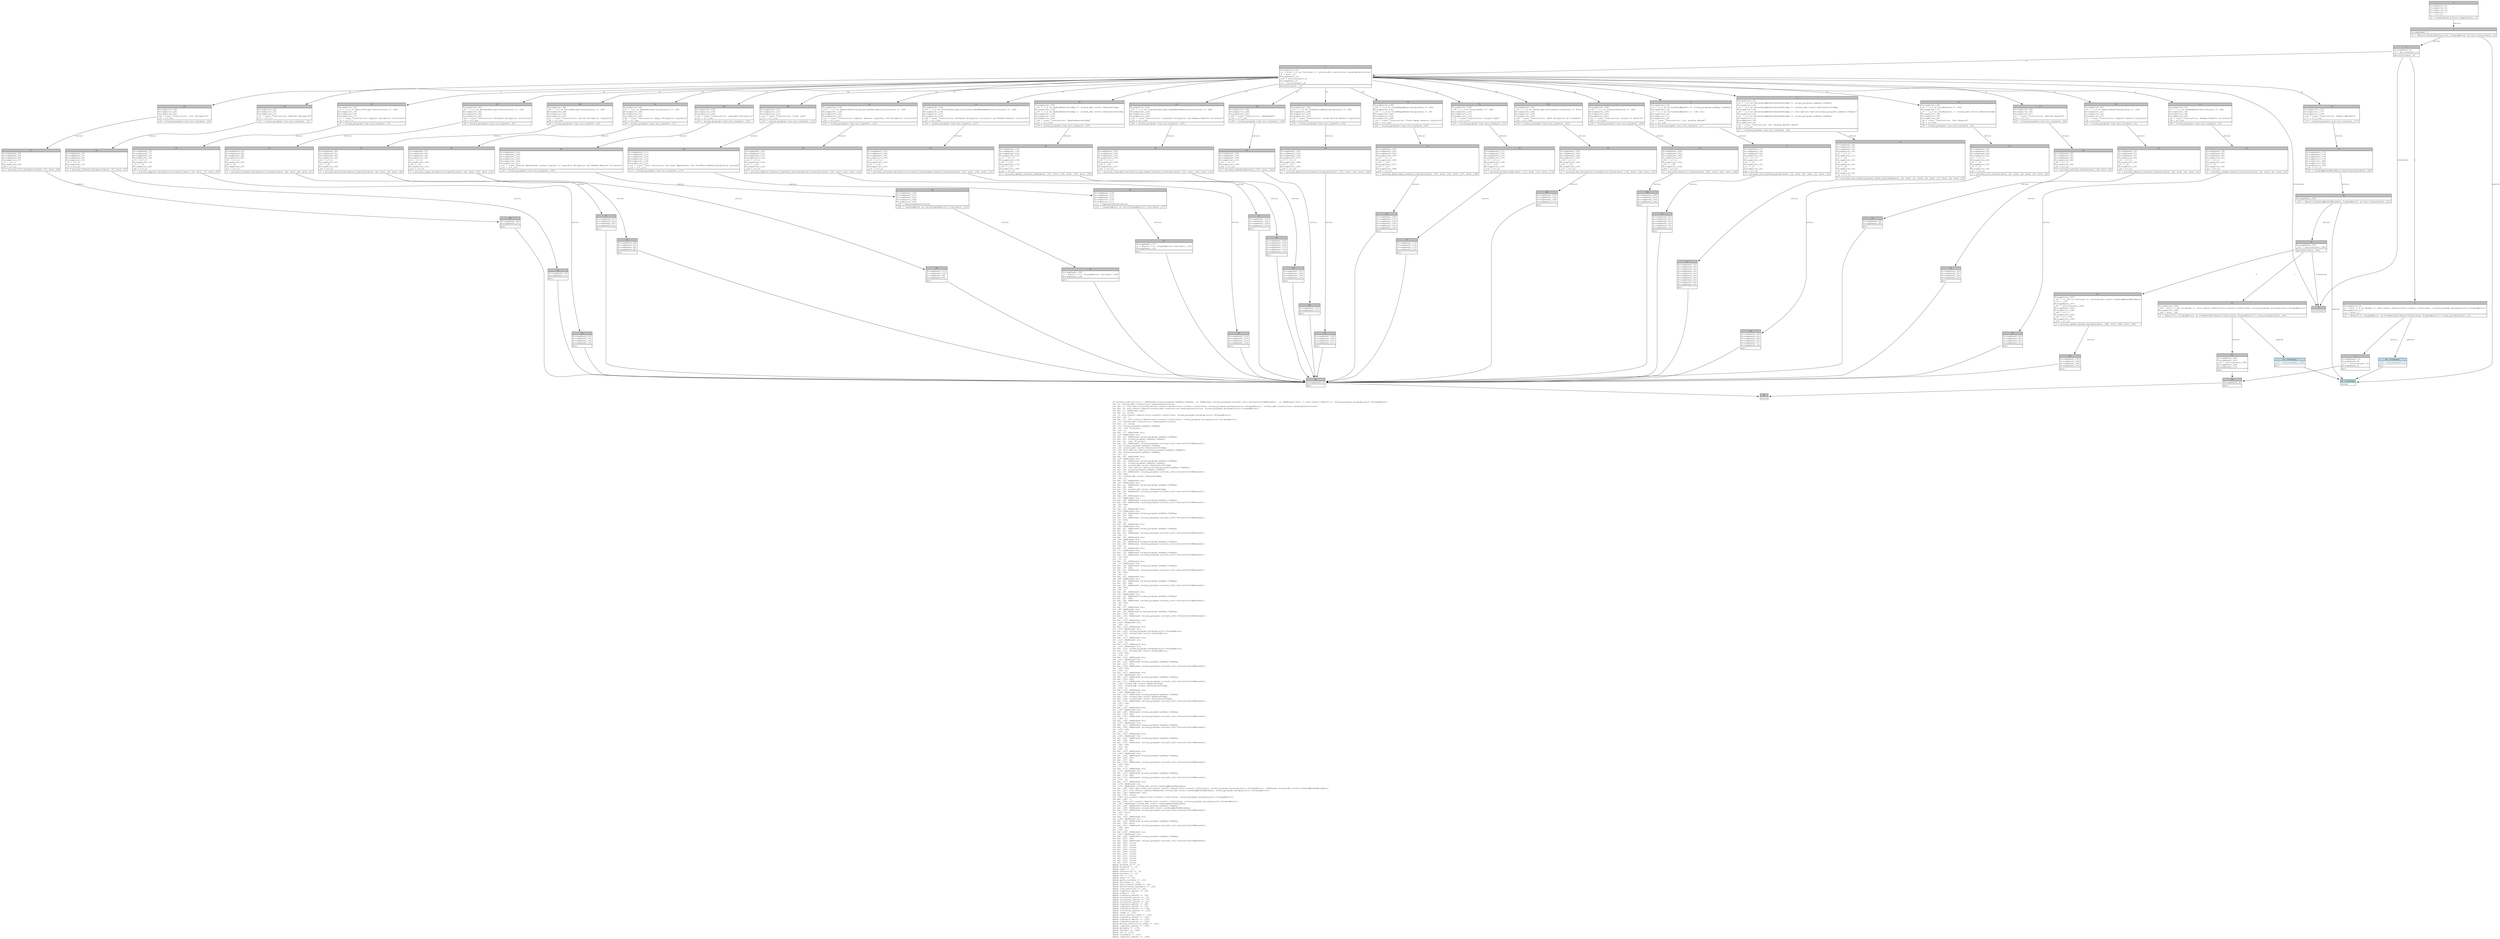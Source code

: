digraph Mir_0_81 {
    graph [fontname="Courier, monospace"];
    node [fontname="Courier, monospace"];
    edge [fontname="Courier, monospace"];
    label=<fn process_instruction(_1: &amp;ReErased solana_program::pubkey::Pubkey, _2: &amp;ReErased [solana_program::account_info::AccountInfo&lt;ReErased&gt;], _3: &amp;ReErased [u8]) -&gt; std::result::Result&lt;(), solana_program::program_error::ProgramError&gt;<br align="left"/>let _4: solend_sdk::instruction::LendingInstruction;<br align="left"/>let mut _5: std::ops::ControlFlow&lt;std::result::Result&lt;std::convert::Infallible, solana_program::program_error::ProgramError&gt;, solend_sdk::instruction::LendingInstruction&gt;;<br align="left"/>let mut _6: std::result::Result&lt;solend_sdk::instruction::LendingInstruction, solana_program::program_error::ProgramError&gt;;<br align="left"/>let mut _7: &amp;ReErased [u8];<br align="left"/>let mut _8: isize;<br align="left"/>let _9: std::result::Result&lt;std::convert::Infallible, solana_program::program_error::ProgramError&gt;;<br align="left"/>let mut _10: !;<br align="left"/>let mut _11: std::result::Result&lt;std::convert::Infallible, solana_program::program_error::ProgramError&gt;;<br align="left"/>let _12: solend_sdk::instruction::LendingInstruction;<br align="left"/>let mut _13: isize;<br align="left"/>let _14: solana_program::pubkey::Pubkey;<br align="left"/>let _15: [u8; 32_usize];<br align="left"/>let _16: ();<br align="left"/>let mut _17: &amp;ReErased str;<br align="left"/>let _18: &amp;ReErased str;<br align="left"/>let mut _19: &amp;ReErased solana_program::pubkey::Pubkey;<br align="left"/>let mut _20: solana_program::pubkey::Pubkey;<br align="left"/>let mut _21: [u8; 32_usize];<br align="left"/>let mut _22: &amp;ReErased [solana_program::account_info::AccountInfo&lt;ReErased&gt;];<br align="left"/>let _23: solana_program::pubkey::Pubkey;<br align="left"/>let _24: solend_sdk::state::RateLimiterConfig;<br align="left"/>let _25: std::option::Option&lt;solana_program::pubkey::Pubkey&gt;;<br align="left"/>let _26: solana_program::pubkey::Pubkey;<br align="left"/>let _27: ();<br align="left"/>let mut _28: &amp;ReErased str;<br align="left"/>let _29: &amp;ReErased str;<br align="left"/>let mut _30: &amp;ReErased solana_program::pubkey::Pubkey;<br align="left"/>let mut _31: solana_program::pubkey::Pubkey;<br align="left"/>let mut _32: solend_sdk::state::RateLimiterConfig;<br align="left"/>let mut _33: std::option::Option&lt;solana_program::pubkey::Pubkey&gt;;<br align="left"/>let mut _34: solana_program::pubkey::Pubkey;<br align="left"/>let mut _35: &amp;ReErased [solana_program::account_info::AccountInfo&lt;ReErased&gt;];<br align="left"/>let _36: u64;<br align="left"/>let _37: solend_sdk::state::ReserveConfig;<br align="left"/>let _38: ();<br align="left"/>let mut _39: &amp;ReErased str;<br align="left"/>let _40: &amp;ReErased str;<br align="left"/>let mut _41: &amp;ReErased solana_program::pubkey::Pubkey;<br align="left"/>let mut _42: u64;<br align="left"/>let mut _43: solend_sdk::state::ReserveConfig;<br align="left"/>let mut _44: &amp;ReErased [solana_program::account_info::AccountInfo&lt;ReErased&gt;];<br align="left"/>let _45: ();<br align="left"/>let mut _46: &amp;ReErased str;<br align="left"/>let _47: &amp;ReErased str;<br align="left"/>let mut _48: &amp;ReErased solana_program::pubkey::Pubkey;<br align="left"/>let mut _49: &amp;ReErased [solana_program::account_info::AccountInfo&lt;ReErased&gt;];<br align="left"/>let _50: u64;<br align="left"/>let _51: ();<br align="left"/>let mut _52: &amp;ReErased str;<br align="left"/>let _53: &amp;ReErased str;<br align="left"/>let mut _54: &amp;ReErased solana_program::pubkey::Pubkey;<br align="left"/>let mut _55: u64;<br align="left"/>let mut _56: &amp;ReErased [solana_program::account_info::AccountInfo&lt;ReErased&gt;];<br align="left"/>let _57: u64;<br align="left"/>let _58: ();<br align="left"/>let mut _59: &amp;ReErased str;<br align="left"/>let _60: &amp;ReErased str;<br align="left"/>let mut _61: &amp;ReErased solana_program::pubkey::Pubkey;<br align="left"/>let mut _62: u64;<br align="left"/>let mut _63: &amp;ReErased [solana_program::account_info::AccountInfo&lt;ReErased&gt;];<br align="left"/>let _64: ();<br align="left"/>let mut _65: &amp;ReErased str;<br align="left"/>let _66: &amp;ReErased str;<br align="left"/>let mut _67: &amp;ReErased solana_program::pubkey::Pubkey;<br align="left"/>let mut _68: &amp;ReErased [solana_program::account_info::AccountInfo&lt;ReErased&gt;];<br align="left"/>let _69: ();<br align="left"/>let mut _70: &amp;ReErased str;<br align="left"/>let _71: &amp;ReErased str;<br align="left"/>let mut _72: &amp;ReErased solana_program::pubkey::Pubkey;<br align="left"/>let mut _73: &amp;ReErased [solana_program::account_info::AccountInfo&lt;ReErased&gt;];<br align="left"/>let _74: u64;<br align="left"/>let _75: ();<br align="left"/>let mut _76: &amp;ReErased str;<br align="left"/>let _77: &amp;ReErased str;<br align="left"/>let mut _78: &amp;ReErased solana_program::pubkey::Pubkey;<br align="left"/>let mut _79: u64;<br align="left"/>let mut _80: &amp;ReErased [solana_program::account_info::AccountInfo&lt;ReErased&gt;];<br align="left"/>let _81: u64;<br align="left"/>let _82: ();<br align="left"/>let mut _83: &amp;ReErased str;<br align="left"/>let _84: &amp;ReErased str;<br align="left"/>let mut _85: &amp;ReErased solana_program::pubkey::Pubkey;<br align="left"/>let mut _86: u64;<br align="left"/>let mut _87: &amp;ReErased [solana_program::account_info::AccountInfo&lt;ReErased&gt;];<br align="left"/>let _88: u64;<br align="left"/>let _89: ();<br align="left"/>let mut _90: &amp;ReErased str;<br align="left"/>let _91: &amp;ReErased str;<br align="left"/>let mut _92: &amp;ReErased solana_program::pubkey::Pubkey;<br align="left"/>let mut _93: u64;<br align="left"/>let mut _94: &amp;ReErased [solana_program::account_info::AccountInfo&lt;ReErased&gt;];<br align="left"/>let _95: u64;<br align="left"/>let _96: ();<br align="left"/>let mut _97: &amp;ReErased str;<br align="left"/>let _98: &amp;ReErased str;<br align="left"/>let mut _99: &amp;ReErased solana_program::pubkey::Pubkey;<br align="left"/>let mut _100: u64;<br align="left"/>let mut _101: &amp;ReErased [solana_program::account_info::AccountInfo&lt;ReErased&gt;];<br align="left"/>let _102: ();<br align="left"/>let mut _103: &amp;ReErased str;<br align="left"/>let _104: &amp;ReErased str;<br align="left"/>let _105: ();<br align="left"/>let mut _106: &amp;ReErased str;<br align="left"/>let _107: &amp;ReErased str;<br align="left"/>let mut _108: solana_program::program_error::ProgramError;<br align="left"/>let mut _109: solend_sdk::error::LendingError;<br align="left"/>let _110: ();<br align="left"/>let mut _111: &amp;ReErased str;<br align="left"/>let _112: &amp;ReErased str;<br align="left"/>let _113: ();<br align="left"/>let mut _114: &amp;ReErased str;<br align="left"/>let _115: &amp;ReErased str;<br align="left"/>let mut _116: solana_program::program_error::ProgramError;<br align="left"/>let mut _117: solend_sdk::error::LendingError;<br align="left"/>let _118: u64;<br align="left"/>let _119: ();<br align="left"/>let mut _120: &amp;ReErased str;<br align="left"/>let _121: &amp;ReErased str;<br align="left"/>let mut _122: &amp;ReErased solana_program::pubkey::Pubkey;<br align="left"/>let mut _123: u64;<br align="left"/>let mut _124: &amp;ReErased [solana_program::account_info::AccountInfo&lt;ReErased&gt;];<br align="left"/>let _125: u64;<br align="left"/>let _126: ();<br align="left"/>let mut _127: &amp;ReErased str;<br align="left"/>let _128: &amp;ReErased str;<br align="left"/>let mut _129: &amp;ReErased solana_program::pubkey::Pubkey;<br align="left"/>let mut _130: u64;<br align="left"/>let mut _131: &amp;ReErased [solana_program::account_info::AccountInfo&lt;ReErased&gt;];<br align="left"/>let _132: solend_sdk::state::ReserveConfig;<br align="left"/>let _133: solend_sdk::state::RateLimiterConfig;<br align="left"/>let _134: ();<br align="left"/>let mut _135: &amp;ReErased str;<br align="left"/>let _136: &amp;ReErased str;<br align="left"/>let mut _137: &amp;ReErased solana_program::pubkey::Pubkey;<br align="left"/>let mut _138: solend_sdk::state::ReserveConfig;<br align="left"/>let mut _139: solend_sdk::state::RateLimiterConfig;<br align="left"/>let mut _140: &amp;ReErased [solana_program::account_info::AccountInfo&lt;ReErased&gt;];<br align="left"/>let _141: u64;<br align="left"/>let _142: ();<br align="left"/>let mut _143: &amp;ReErased str;<br align="left"/>let _144: &amp;ReErased str;<br align="left"/>let mut _145: &amp;ReErased solana_program::pubkey::Pubkey;<br align="left"/>let mut _146: u64;<br align="left"/>let mut _147: &amp;ReErased [solana_program::account_info::AccountInfo&lt;ReErased&gt;];<br align="left"/>let _148: ();<br align="left"/>let mut _149: &amp;ReErased str;<br align="left"/>let _150: &amp;ReErased str;<br align="left"/>let mut _151: &amp;ReErased solana_program::pubkey::Pubkey;<br align="left"/>let mut _152: &amp;ReErased [solana_program::account_info::AccountInfo&lt;ReErased&gt;];<br align="left"/>let _153: u64;<br align="left"/>let _154: ();<br align="left"/>let mut _155: &amp;ReErased str;<br align="left"/>let _156: &amp;ReErased str;<br align="left"/>let mut _157: &amp;ReErased solana_program::pubkey::Pubkey;<br align="left"/>let mut _158: u64;<br align="left"/>let mut _159: &amp;ReErased [solana_program::account_info::AccountInfo&lt;ReErased&gt;];<br align="left"/>let _160: u64;<br align="left"/>let _161: u8;<br align="left"/>let _162: ();<br align="left"/>let mut _163: &amp;ReErased str;<br align="left"/>let _164: &amp;ReErased str;<br align="left"/>let mut _165: &amp;ReErased solana_program::pubkey::Pubkey;<br align="left"/>let mut _166: u64;<br align="left"/>let mut _167: u8;<br align="left"/>let mut _168: &amp;ReErased [solana_program::account_info::AccountInfo&lt;ReErased&gt;];<br align="left"/>let _169: u64;<br align="left"/>let _170: ();<br align="left"/>let mut _171: &amp;ReErased str;<br align="left"/>let _172: &amp;ReErased str;<br align="left"/>let mut _173: &amp;ReErased solana_program::pubkey::Pubkey;<br align="left"/>let mut _174: u64;<br align="left"/>let mut _175: &amp;ReErased [solana_program::account_info::AccountInfo&lt;ReErased&gt;];<br align="left"/>let _176: ();<br align="left"/>let mut _177: &amp;ReErased str;<br align="left"/>let _178: &amp;ReErased str;<br align="left"/>let _179: &amp;ReErased solend_sdk::state::LendingMarketMetadata;<br align="left"/>let mut _180: std::ops::ControlFlow&lt;std::result::Result&lt;std::convert::Infallible, solana_program::program_error::ProgramError&gt;, &amp;ReErased solend_sdk::state::LendingMarketMetadata&gt;;<br align="left"/>let mut _181: std::result::Result&lt;&amp;ReErased solend_sdk::state::LendingMarketMetadata, solana_program::program_error::ProgramError&gt;;<br align="left"/>let mut _182: &amp;ReErased [u8];<br align="left"/>let mut _183: isize;<br align="left"/>let _184: std::result::Result&lt;std::convert::Infallible, solana_program::program_error::ProgramError&gt;;<br align="left"/>let mut _185: !;<br align="left"/>let mut _186: std::result::Result&lt;std::convert::Infallible, solana_program::program_error::ProgramError&gt;;<br align="left"/>let _187: &amp;ReErased solend_sdk::state::LendingMarketMetadata;<br align="left"/>let mut _188: &amp;ReErased solana_program::pubkey::Pubkey;<br align="left"/>let mut _189: &amp;ReErased solend_sdk::state::LendingMarketMetadata;<br align="left"/>let mut _190: &amp;ReErased [solana_program::account_info::AccountInfo&lt;ReErased&gt;];<br align="left"/>let _191: bool;<br align="left"/>let _192: ();<br align="left"/>let mut _193: &amp;ReErased str;<br align="left"/>let _194: &amp;ReErased str;<br align="left"/>let mut _195: &amp;ReErased solana_program::pubkey::Pubkey;<br align="left"/>let mut _196: bool;<br align="left"/>let mut _197: &amp;ReErased [solana_program::account_info::AccountInfo&lt;ReErased&gt;];<br align="left"/>let _198: u64;<br align="left"/>let _199: ();<br align="left"/>let mut _200: &amp;ReErased str;<br align="left"/>let _201: &amp;ReErased str;<br align="left"/>let mut _202: &amp;ReErased solana_program::pubkey::Pubkey;<br align="left"/>let mut _203: u64;<br align="left"/>let mut _204: &amp;ReErased [solana_program::account_info::AccountInfo&lt;ReErased&gt;];<br align="left"/>let mut _205: isize;<br align="left"/>let mut _206: isize;<br align="left"/>let mut _207: isize;<br align="left"/>let mut _208: isize;<br align="left"/>let mut _209: isize;<br align="left"/>let mut _210: isize;<br align="left"/>let mut _211: isize;<br align="left"/>let mut _212: isize;<br align="left"/>let mut _213: isize;<br align="left"/>let mut _214: isize;<br align="left"/>debug program_id =&gt; _1;<br align="left"/>debug accounts =&gt; _2;<br align="left"/>debug input =&gt; _3;<br align="left"/>debug instruction =&gt; _4;<br align="left"/>debug residual =&gt; _9;<br align="left"/>debug val =&gt; _12;<br align="left"/>debug owner =&gt; _14;<br align="left"/>debug quote_currency =&gt; _15;<br align="left"/>debug new_owner =&gt; _23;<br align="left"/>debug rate_limiter_config =&gt; _24;<br align="left"/>debug whitelisted_liquidator =&gt; _25;<br align="left"/>debug risk_authority =&gt; _26;<br align="left"/>debug liquidity_amount =&gt; _36;<br align="left"/>debug config =&gt; _37;<br align="left"/>debug liquidity_amount =&gt; _50;<br align="left"/>debug collateral_amount =&gt; _57;<br align="left"/>debug collateral_amount =&gt; _74;<br align="left"/>debug collateral_amount =&gt; _81;<br align="left"/>debug liquidity_amount =&gt; _88;<br align="left"/>debug liquidity_amount =&gt; _95;<br align="left"/>debug liquidity_amount =&gt; _118;<br align="left"/>debug collateral_amount =&gt; _125;<br align="left"/>debug config =&gt; _132;<br align="left"/>debug rate_limiter_config =&gt; _133;<br align="left"/>debug liquidity_amount =&gt; _141;<br align="left"/>debug liquidity_amount =&gt; _153;<br align="left"/>debug liquidity_amount =&gt; _160;<br align="left"/>debug borrow_instruction_index =&gt; _161;<br align="left"/>debug liquidity_amount =&gt; _169;<br align="left"/>debug metadata =&gt; _179;<br align="left"/>debug residual =&gt; _184;<br align="left"/>debug val =&gt; _187;<br align="left"/>debug closeable =&gt; _191;<br align="left"/>debug liquidity_amount =&gt; _198;<br align="left"/>>;
    bb0__0_81 [shape="none", label=<<table border="0" cellborder="1" cellspacing="0"><tr><td bgcolor="gray" align="center" colspan="1">0</td></tr><tr><td align="left" balign="left">StorageLive(_4)<br/>StorageLive(_5)<br/>StorageLive(_6)<br/>StorageLive(_7)<br/>_7 = &amp;(*_3)<br/></td></tr><tr><td align="left">_6 = LendingInstruction::unpack(move _7)</td></tr></table>>];
    bb1__0_81 [shape="none", label=<<table border="0" cellborder="1" cellspacing="0"><tr><td bgcolor="gray" align="center" colspan="1">1</td></tr><tr><td align="left" balign="left">StorageDead(_7)<br/></td></tr><tr><td align="left">_5 = &lt;Result&lt;LendingInstruction, ProgramError&gt; as Try&gt;::branch(move _6)</td></tr></table>>];
    bb2__0_81 [shape="none", label=<<table border="0" cellborder="1" cellspacing="0"><tr><td bgcolor="gray" align="center" colspan="1">2</td></tr><tr><td align="left" balign="left">StorageDead(_6)<br/>_8 = discriminant(_5)<br/></td></tr><tr><td align="left">switchInt(move _8)</td></tr></table>>];
    bb3__0_81 [shape="none", label=<<table border="0" cellborder="1" cellspacing="0"><tr><td bgcolor="gray" align="center" colspan="1">3</td></tr><tr><td align="left" balign="left">StorageLive(_12)<br/>_12 = move ((_5 as Continue).0: solend_sdk::instruction::LendingInstruction)<br/>_4 = move _12<br/>StorageDead(_12)<br/>_205 = discriminant(_5)<br/>StorageDead(_5)<br/>_13 = discriminant(_4)<br/></td></tr><tr><td align="left">switchInt(move _13)</td></tr></table>>];
    bb4__0_81 [shape="none", label=<<table border="0" cellborder="1" cellspacing="0"><tr><td bgcolor="gray" align="center" colspan="1">4</td></tr><tr><td align="left">unreachable</td></tr></table>>];
    bb5__0_81 [shape="none", label=<<table border="0" cellborder="1" cellspacing="0"><tr><td bgcolor="gray" align="center" colspan="1">5</td></tr><tr><td align="left" balign="left">StorageLive(_9)<br/>_9 = move ((_5 as Break).0: std::result::Result&lt;std::convert::Infallible, solana_program::program_error::ProgramError&gt;)<br/>StorageLive(_11)<br/>_11 = move _9<br/></td></tr><tr><td align="left">_0 = &lt;Result&lt;(), ProgramError&gt; as FromResidual&lt;Result&lt;Infallible, ProgramError&gt;&gt;&gt;::from_residual(move _11)</td></tr></table>>];
    bb6__0_81 [shape="none", label=<<table border="0" cellborder="1" cellspacing="0"><tr><td bgcolor="gray" align="center" colspan="1">6</td></tr><tr><td align="left" balign="left">StorageDead(_11)<br/>StorageDead(_9)<br/>_211 = discriminant(_5)<br/>StorageDead(_5)<br/></td></tr><tr><td align="left">goto</td></tr></table>>];
    bb7__0_81 [shape="none", label=<<table border="0" cellborder="1" cellspacing="0"><tr><td bgcolor="gray" align="center" colspan="1">7</td></tr><tr><td align="left" balign="left">StorageLive(_198)<br/>_198 = ((_4 as DonateToReserve).0: u64)<br/>StorageLive(_199)<br/>StorageLive(_200)<br/>StorageLive(_201)<br/>_201 = const &quot;Instruction: Donate To Reserve&quot;<br/>_200 = &amp;(*_201)<br/></td></tr><tr><td align="left">_199 = solana_program::log::sol_log(move _200)</td></tr></table>>];
    bb8__0_81 [shape="none", label=<<table border="0" cellborder="1" cellspacing="0"><tr><td bgcolor="gray" align="center" colspan="1">8</td></tr><tr><td align="left" balign="left">StorageLive(_14)<br/>_14 = ((_4 as InitLendingMarket).0: solana_program::pubkey::Pubkey)<br/>StorageLive(_15)<br/>_15 = ((_4 as InitLendingMarket).1: [u8; 32])<br/>StorageLive(_16)<br/>StorageLive(_17)<br/>StorageLive(_18)<br/>_18 = const &quot;Instruction: Init Lending Market&quot;<br/>_17 = &amp;(*_18)<br/></td></tr><tr><td align="left">_16 = solana_program::log::sol_log(move _17)</td></tr></table>>];
    bb9__0_81 [shape="none", label=<<table border="0" cellborder="1" cellspacing="0"><tr><td bgcolor="gray" align="center" colspan="1">9</td></tr><tr><td align="left" balign="left">StorageDead(_17)<br/>StorageDead(_18)<br/>StorageDead(_16)<br/>StorageLive(_19)<br/>_19 = &amp;(*_1)<br/>StorageLive(_20)<br/>_20 = _14<br/>StorageLive(_21)<br/>_21 = _15<br/>StorageLive(_22)<br/>_22 = &amp;(*_2)<br/></td></tr><tr><td align="left">_0 = process_init_lending_market(move _19, move _20, move _21, move _22)</td></tr></table>>];
    bb10__0_81 [shape="none", label=<<table border="0" cellborder="1" cellspacing="0"><tr><td bgcolor="gray" align="center" colspan="1">10</td></tr><tr><td align="left" balign="left">StorageDead(_22)<br/>StorageDead(_21)<br/>StorageDead(_20)<br/>StorageDead(_19)<br/>StorageDead(_15)<br/>StorageDead(_14)<br/></td></tr><tr><td align="left">goto</td></tr></table>>];
    bb11__0_81 [shape="none", label=<<table border="0" cellborder="1" cellspacing="0"><tr><td bgcolor="gray" align="center" colspan="1">11</td></tr><tr><td align="left" balign="left">StorageLive(_23)<br/>_23 = ((_4 as SetLendingMarketOwnerAndConfig).0: solana_program::pubkey::Pubkey)<br/>StorageLive(_24)<br/>_24 = ((_4 as SetLendingMarketOwnerAndConfig).1: solend_sdk::state::RateLimiterConfig)<br/>StorageLive(_25)<br/>_25 = ((_4 as SetLendingMarketOwnerAndConfig).2: std::option::Option&lt;solana_program::pubkey::Pubkey&gt;)<br/>StorageLive(_26)<br/>_26 = ((_4 as SetLendingMarketOwnerAndConfig).3: solana_program::pubkey::Pubkey)<br/>StorageLive(_27)<br/>StorageLive(_28)<br/>StorageLive(_29)<br/>_29 = const &quot;Instruction: Set Lending Market Owner&quot;<br/>_28 = &amp;(*_29)<br/></td></tr><tr><td align="left">_27 = solana_program::log::sol_log(move _28)</td></tr></table>>];
    bb12__0_81 [shape="none", label=<<table border="0" cellborder="1" cellspacing="0"><tr><td bgcolor="gray" align="center" colspan="1">12</td></tr><tr><td align="left" balign="left">StorageDead(_28)<br/>StorageDead(_29)<br/>StorageDead(_27)<br/>StorageLive(_30)<br/>_30 = &amp;(*_1)<br/>StorageLive(_31)<br/>_31 = _23<br/>StorageLive(_32)<br/>_32 = _24<br/>StorageLive(_33)<br/>_33 = _25<br/>StorageLive(_34)<br/>_34 = _26<br/>StorageLive(_35)<br/>_35 = &amp;(*_2)<br/></td></tr><tr><td align="left">_0 = process_set_lending_market_owner_and_config(move _30, move _31, move _32, move _33, move _34, move _35)</td></tr></table>>];
    bb13__0_81 [shape="none", label=<<table border="0" cellborder="1" cellspacing="0"><tr><td bgcolor="gray" align="center" colspan="1">13</td></tr><tr><td align="left" balign="left">StorageDead(_35)<br/>StorageDead(_34)<br/>StorageDead(_33)<br/>StorageDead(_32)<br/>StorageDead(_31)<br/>StorageDead(_30)<br/>StorageDead(_26)<br/>StorageDead(_25)<br/>StorageDead(_24)<br/>StorageDead(_23)<br/></td></tr><tr><td align="left">goto</td></tr></table>>];
    bb14__0_81 [shape="none", label=<<table border="0" cellborder="1" cellspacing="0"><tr><td bgcolor="gray" align="center" colspan="1">14</td></tr><tr><td align="left" balign="left">StorageLive(_36)<br/>_36 = ((_4 as InitReserve).0: u64)<br/>StorageLive(_37)<br/>_37 = ((_4 as InitReserve).1: solend_sdk::state::ReserveConfig)<br/>StorageLive(_38)<br/>StorageLive(_39)<br/>StorageLive(_40)<br/>_40 = const &quot;Instruction: Init Reserve&quot;<br/>_39 = &amp;(*_40)<br/></td></tr><tr><td align="left">_38 = solana_program::log::sol_log(move _39)</td></tr></table>>];
    bb15__0_81 [shape="none", label=<<table border="0" cellborder="1" cellspacing="0"><tr><td bgcolor="gray" align="center" colspan="1">15</td></tr><tr><td align="left" balign="left">StorageDead(_39)<br/>StorageDead(_40)<br/>StorageDead(_38)<br/>StorageLive(_41)<br/>_41 = &amp;(*_1)<br/>StorageLive(_42)<br/>_42 = _36<br/>StorageLive(_43)<br/>_43 = _37<br/>StorageLive(_44)<br/>_44 = &amp;(*_2)<br/></td></tr><tr><td align="left">_0 = process_init_reserve(move _41, move _42, move _43, move _44)</td></tr></table>>];
    bb16__0_81 [shape="none", label=<<table border="0" cellborder="1" cellspacing="0"><tr><td bgcolor="gray" align="center" colspan="1">16</td></tr><tr><td align="left" balign="left">StorageDead(_44)<br/>StorageDead(_43)<br/>StorageDead(_42)<br/>StorageDead(_41)<br/>StorageDead(_37)<br/>StorageDead(_36)<br/></td></tr><tr><td align="left">goto</td></tr></table>>];
    bb17__0_81 [shape="none", label=<<table border="0" cellborder="1" cellspacing="0"><tr><td bgcolor="gray" align="center" colspan="1">17</td></tr><tr><td align="left" balign="left">StorageLive(_45)<br/>StorageLive(_46)<br/>StorageLive(_47)<br/>_47 = const &quot;Instruction: Refresh Reserve&quot;<br/>_46 = &amp;(*_47)<br/></td></tr><tr><td align="left">_45 = solana_program::log::sol_log(move _46)</td></tr></table>>];
    bb18__0_81 [shape="none", label=<<table border="0" cellborder="1" cellspacing="0"><tr><td bgcolor="gray" align="center" colspan="1">18</td></tr><tr><td align="left" balign="left">StorageDead(_46)<br/>StorageDead(_47)<br/>StorageDead(_45)<br/>StorageLive(_48)<br/>_48 = &amp;(*_1)<br/>StorageLive(_49)<br/>_49 = &amp;(*_2)<br/></td></tr><tr><td align="left">_0 = process_refresh_reserve(move _48, move _49)</td></tr></table>>];
    bb19__0_81 [shape="none", label=<<table border="0" cellborder="1" cellspacing="0"><tr><td bgcolor="gray" align="center" colspan="1">19</td></tr><tr><td align="left" balign="left">StorageDead(_49)<br/>StorageDead(_48)<br/></td></tr><tr><td align="left">goto</td></tr></table>>];
    bb20__0_81 [shape="none", label=<<table border="0" cellborder="1" cellspacing="0"><tr><td bgcolor="gray" align="center" colspan="1">20</td></tr><tr><td align="left" balign="left">StorageLive(_50)<br/>_50 = ((_4 as DepositReserveLiquidity).0: u64)<br/>StorageLive(_51)<br/>StorageLive(_52)<br/>StorageLive(_53)<br/>_53 = const &quot;Instruction: Deposit Reserve Liquidity&quot;<br/>_52 = &amp;(*_53)<br/></td></tr><tr><td align="left">_51 = solana_program::log::sol_log(move _52)</td></tr></table>>];
    bb21__0_81 [shape="none", label=<<table border="0" cellborder="1" cellspacing="0"><tr><td bgcolor="gray" align="center" colspan="1">21</td></tr><tr><td align="left" balign="left">StorageDead(_52)<br/>StorageDead(_53)<br/>StorageDead(_51)<br/>StorageLive(_54)<br/>_54 = &amp;(*_1)<br/>StorageLive(_55)<br/>_55 = _50<br/>StorageLive(_56)<br/>_56 = &amp;(*_2)<br/></td></tr><tr><td align="left">_0 = process_deposit_reserve_liquidity(move _54, move _55, move _56)</td></tr></table>>];
    bb22__0_81 [shape="none", label=<<table border="0" cellborder="1" cellspacing="0"><tr><td bgcolor="gray" align="center" colspan="1">22</td></tr><tr><td align="left" balign="left">StorageDead(_56)<br/>StorageDead(_55)<br/>StorageDead(_54)<br/>StorageDead(_50)<br/></td></tr><tr><td align="left">goto</td></tr></table>>];
    bb23__0_81 [shape="none", label=<<table border="0" cellborder="1" cellspacing="0"><tr><td bgcolor="gray" align="center" colspan="1">23</td></tr><tr><td align="left" balign="left">StorageLive(_57)<br/>_57 = ((_4 as RedeemReserveCollateral).0: u64)<br/>StorageLive(_58)<br/>StorageLive(_59)<br/>StorageLive(_60)<br/>_60 = const &quot;Instruction: Redeem Reserve Collateral&quot;<br/>_59 = &amp;(*_60)<br/></td></tr><tr><td align="left">_58 = solana_program::log::sol_log(move _59)</td></tr></table>>];
    bb24__0_81 [shape="none", label=<<table border="0" cellborder="1" cellspacing="0"><tr><td bgcolor="gray" align="center" colspan="1">24</td></tr><tr><td align="left" balign="left">StorageDead(_59)<br/>StorageDead(_60)<br/>StorageDead(_58)<br/>StorageLive(_61)<br/>_61 = &amp;(*_1)<br/>StorageLive(_62)<br/>_62 = _57<br/>StorageLive(_63)<br/>_63 = &amp;(*_2)<br/></td></tr><tr><td align="left">_0 = process_redeem_reserve_collateral(move _61, move _62, move _63)</td></tr></table>>];
    bb25__0_81 [shape="none", label=<<table border="0" cellborder="1" cellspacing="0"><tr><td bgcolor="gray" align="center" colspan="1">25</td></tr><tr><td align="left" balign="left">StorageDead(_63)<br/>StorageDead(_62)<br/>StorageDead(_61)<br/>StorageDead(_57)<br/></td></tr><tr><td align="left">goto</td></tr></table>>];
    bb26__0_81 [shape="none", label=<<table border="0" cellborder="1" cellspacing="0"><tr><td bgcolor="gray" align="center" colspan="1">26</td></tr><tr><td align="left" balign="left">StorageLive(_64)<br/>StorageLive(_65)<br/>StorageLive(_66)<br/>_66 = const &quot;Instruction: Init Obligation&quot;<br/>_65 = &amp;(*_66)<br/></td></tr><tr><td align="left">_64 = solana_program::log::sol_log(move _65)</td></tr></table>>];
    bb27__0_81 [shape="none", label=<<table border="0" cellborder="1" cellspacing="0"><tr><td bgcolor="gray" align="center" colspan="1">27</td></tr><tr><td align="left" balign="left">StorageDead(_65)<br/>StorageDead(_66)<br/>StorageDead(_64)<br/>StorageLive(_67)<br/>_67 = &amp;(*_1)<br/>StorageLive(_68)<br/>_68 = &amp;(*_2)<br/></td></tr><tr><td align="left">_0 = process_init_obligation(move _67, move _68)</td></tr></table>>];
    bb28__0_81 [shape="none", label=<<table border="0" cellborder="1" cellspacing="0"><tr><td bgcolor="gray" align="center" colspan="1">28</td></tr><tr><td align="left" balign="left">StorageDead(_68)<br/>StorageDead(_67)<br/></td></tr><tr><td align="left">goto</td></tr></table>>];
    bb29__0_81 [shape="none", label=<<table border="0" cellborder="1" cellspacing="0"><tr><td bgcolor="gray" align="center" colspan="1">29</td></tr><tr><td align="left" balign="left">StorageLive(_69)<br/>StorageLive(_70)<br/>StorageLive(_71)<br/>_71 = const &quot;Instruction: Refresh Obligation&quot;<br/>_70 = &amp;(*_71)<br/></td></tr><tr><td align="left">_69 = solana_program::log::sol_log(move _70)</td></tr></table>>];
    bb30__0_81 [shape="none", label=<<table border="0" cellborder="1" cellspacing="0"><tr><td bgcolor="gray" align="center" colspan="1">30</td></tr><tr><td align="left" balign="left">StorageDead(_70)<br/>StorageDead(_71)<br/>StorageDead(_69)<br/>StorageLive(_72)<br/>_72 = &amp;(*_1)<br/>StorageLive(_73)<br/>_73 = &amp;(*_2)<br/></td></tr><tr><td align="left">_0 = process_refresh_obligation(move _72, move _73)</td></tr></table>>];
    bb31__0_81 [shape="none", label=<<table border="0" cellborder="1" cellspacing="0"><tr><td bgcolor="gray" align="center" colspan="1">31</td></tr><tr><td align="left" balign="left">StorageDead(_73)<br/>StorageDead(_72)<br/></td></tr><tr><td align="left">goto</td></tr></table>>];
    bb32__0_81 [shape="none", label=<<table border="0" cellborder="1" cellspacing="0"><tr><td bgcolor="gray" align="center" colspan="1">32</td></tr><tr><td align="left" balign="left">StorageLive(_74)<br/>_74 = ((_4 as DepositObligationCollateral).0: u64)<br/>StorageLive(_75)<br/>StorageLive(_76)<br/>StorageLive(_77)<br/>_77 = const &quot;Instruction: Deposit Obligation Collateral&quot;<br/>_76 = &amp;(*_77)<br/></td></tr><tr><td align="left">_75 = solana_program::log::sol_log(move _76)</td></tr></table>>];
    bb33__0_81 [shape="none", label=<<table border="0" cellborder="1" cellspacing="0"><tr><td bgcolor="gray" align="center" colspan="1">33</td></tr><tr><td align="left" balign="left">StorageDead(_76)<br/>StorageDead(_77)<br/>StorageDead(_75)<br/>StorageLive(_78)<br/>_78 = &amp;(*_1)<br/>StorageLive(_79)<br/>_79 = _74<br/>StorageLive(_80)<br/>_80 = &amp;(*_2)<br/></td></tr><tr><td align="left">_0 = process_deposit_obligation_collateral(move _78, move _79, move _80)</td></tr></table>>];
    bb34__0_81 [shape="none", label=<<table border="0" cellborder="1" cellspacing="0"><tr><td bgcolor="gray" align="center" colspan="1">34</td></tr><tr><td align="left" balign="left">StorageDead(_80)<br/>StorageDead(_79)<br/>StorageDead(_78)<br/>StorageDead(_74)<br/></td></tr><tr><td align="left">goto</td></tr></table>>];
    bb35__0_81 [shape="none", label=<<table border="0" cellborder="1" cellspacing="0"><tr><td bgcolor="gray" align="center" colspan="1">35</td></tr><tr><td align="left" balign="left">StorageLive(_81)<br/>_81 = ((_4 as WithdrawObligationCollateral).0: u64)<br/>StorageLive(_82)<br/>StorageLive(_83)<br/>StorageLive(_84)<br/>_84 = const &quot;Instruction: Withdraw Obligation Collateral&quot;<br/>_83 = &amp;(*_84)<br/></td></tr><tr><td align="left">_82 = solana_program::log::sol_log(move _83)</td></tr></table>>];
    bb36__0_81 [shape="none", label=<<table border="0" cellborder="1" cellspacing="0"><tr><td bgcolor="gray" align="center" colspan="1">36</td></tr><tr><td align="left" balign="left">StorageDead(_83)<br/>StorageDead(_84)<br/>StorageDead(_82)<br/>StorageLive(_85)<br/>_85 = &amp;(*_1)<br/>StorageLive(_86)<br/>_86 = _81<br/>StorageLive(_87)<br/>_87 = &amp;(*_2)<br/></td></tr><tr><td align="left">_0 = process_withdraw_obligation_collateral(move _85, move _86, move _87)</td></tr></table>>];
    bb37__0_81 [shape="none", label=<<table border="0" cellborder="1" cellspacing="0"><tr><td bgcolor="gray" align="center" colspan="1">37</td></tr><tr><td align="left" balign="left">StorageDead(_87)<br/>StorageDead(_86)<br/>StorageDead(_85)<br/>StorageDead(_81)<br/></td></tr><tr><td align="left">goto</td></tr></table>>];
    bb38__0_81 [shape="none", label=<<table border="0" cellborder="1" cellspacing="0"><tr><td bgcolor="gray" align="center" colspan="1">38</td></tr><tr><td align="left" balign="left">StorageLive(_88)<br/>_88 = ((_4 as BorrowObligationLiquidity).0: u64)<br/>StorageLive(_89)<br/>StorageLive(_90)<br/>StorageLive(_91)<br/>_91 = const &quot;Instruction: Borrow Obligation Liquidity&quot;<br/>_90 = &amp;(*_91)<br/></td></tr><tr><td align="left">_89 = solana_program::log::sol_log(move _90)</td></tr></table>>];
    bb39__0_81 [shape="none", label=<<table border="0" cellborder="1" cellspacing="0"><tr><td bgcolor="gray" align="center" colspan="1">39</td></tr><tr><td align="left" balign="left">StorageDead(_90)<br/>StorageDead(_91)<br/>StorageDead(_89)<br/>StorageLive(_92)<br/>_92 = &amp;(*_1)<br/>StorageLive(_93)<br/>_93 = _88<br/>StorageLive(_94)<br/>_94 = &amp;(*_2)<br/></td></tr><tr><td align="left">_0 = process_borrow_obligation_liquidity(move _92, move _93, move _94)</td></tr></table>>];
    bb40__0_81 [shape="none", label=<<table border="0" cellborder="1" cellspacing="0"><tr><td bgcolor="gray" align="center" colspan="1">40</td></tr><tr><td align="left" balign="left">StorageDead(_94)<br/>StorageDead(_93)<br/>StorageDead(_92)<br/>StorageDead(_88)<br/></td></tr><tr><td align="left">goto</td></tr></table>>];
    bb41__0_81 [shape="none", label=<<table border="0" cellborder="1" cellspacing="0"><tr><td bgcolor="gray" align="center" colspan="1">41</td></tr><tr><td align="left" balign="left">StorageLive(_95)<br/>_95 = ((_4 as RepayObligationLiquidity).0: u64)<br/>StorageLive(_96)<br/>StorageLive(_97)<br/>StorageLive(_98)<br/>_98 = const &quot;Instruction: Repay Obligation Liquidity&quot;<br/>_97 = &amp;(*_98)<br/></td></tr><tr><td align="left">_96 = solana_program::log::sol_log(move _97)</td></tr></table>>];
    bb42__0_81 [shape="none", label=<<table border="0" cellborder="1" cellspacing="0"><tr><td bgcolor="gray" align="center" colspan="1">42</td></tr><tr><td align="left" balign="left">StorageDead(_97)<br/>StorageDead(_98)<br/>StorageDead(_96)<br/>StorageLive(_99)<br/>_99 = &amp;(*_1)<br/>StorageLive(_100)<br/>_100 = _95<br/>StorageLive(_101)<br/>_101 = &amp;(*_2)<br/></td></tr><tr><td align="left">_0 = process_repay_obligation_liquidity(move _99, move _100, move _101)</td></tr></table>>];
    bb43__0_81 [shape="none", label=<<table border="0" cellborder="1" cellspacing="0"><tr><td bgcolor="gray" align="center" colspan="1">43</td></tr><tr><td align="left" balign="left">StorageDead(_101)<br/>StorageDead(_100)<br/>StorageDead(_99)<br/>StorageDead(_95)<br/></td></tr><tr><td align="left">goto</td></tr></table>>];
    bb44__0_81 [shape="none", label=<<table border="0" cellborder="1" cellspacing="0"><tr><td bgcolor="gray" align="center" colspan="1">44</td></tr><tr><td align="left" balign="left">StorageLive(_102)<br/>StorageLive(_103)<br/>StorageLive(_104)<br/>_104 = const &quot;Instruction: Liquidate Obligation&quot;<br/>_103 = &amp;(*_104)<br/></td></tr><tr><td align="left">_102 = solana_program::log::sol_log(move _103)</td></tr></table>>];
    bb45__0_81 [shape="none", label=<<table border="0" cellborder="1" cellspacing="0"><tr><td bgcolor="gray" align="center" colspan="1">45</td></tr><tr><td align="left" balign="left">StorageDead(_103)<br/>StorageDead(_104)<br/>StorageDead(_102)<br/>StorageLive(_105)<br/>StorageLive(_106)<br/>StorageLive(_107)<br/>_107 = const &quot;method deprecated, please migrate to Liquidate Obligation and Redeem Reserve Collateral&quot;<br/>_106 = &amp;(*_107)<br/></td></tr><tr><td align="left">_105 = solana_program::log::sol_log(move _106)</td></tr></table>>];
    bb46__0_81 [shape="none", label=<<table border="0" cellborder="1" cellspacing="0"><tr><td bgcolor="gray" align="center" colspan="1">46</td></tr><tr><td align="left" balign="left">StorageDead(_106)<br/>StorageDead(_107)<br/>StorageDead(_105)<br/>StorageLive(_108)<br/>StorageLive(_109)<br/>_109 = DeprecatedInstruction<br/></td></tr><tr><td align="left">_108 = &lt;LendingError as Into&lt;ProgramError&gt;&gt;::into(move _109)</td></tr></table>>];
    bb47__0_81 [shape="none", label=<<table border="0" cellborder="1" cellspacing="0"><tr><td bgcolor="gray" align="center" colspan="1">47</td></tr><tr><td align="left" balign="left">StorageDead(_109)<br/>_0 = Result::&lt;(), ProgramError&gt;::Err(move _108)<br/>StorageDead(_108)<br/></td></tr><tr><td align="left">goto</td></tr></table>>];
    bb48__0_81 [shape="none", label=<<table border="0" cellborder="1" cellspacing="0"><tr><td bgcolor="gray" align="center" colspan="1">48</td></tr><tr><td align="left" balign="left">StorageLive(_110)<br/>StorageLive(_111)<br/>StorageLive(_112)<br/>_112 = const &quot;Instruction: Flash Loan&quot;<br/>_111 = &amp;(*_112)<br/></td></tr><tr><td align="left">_110 = solana_program::log::sol_log(move _111)</td></tr></table>>];
    bb49__0_81 [shape="none", label=<<table border="0" cellborder="1" cellspacing="0"><tr><td bgcolor="gray" align="center" colspan="1">49</td></tr><tr><td align="left" balign="left">StorageDead(_111)<br/>StorageDead(_112)<br/>StorageDead(_110)<br/>StorageLive(_113)<br/>StorageLive(_114)<br/>StorageLive(_115)<br/>_115 = const &quot;This instruction has been deprecated. Use FlashBorrowReserveLiquidity instead&quot;<br/>_114 = &amp;(*_115)<br/></td></tr><tr><td align="left">_113 = solana_program::log::sol_log(move _114)</td></tr></table>>];
    bb50__0_81 [shape="none", label=<<table border="0" cellborder="1" cellspacing="0"><tr><td bgcolor="gray" align="center" colspan="1">50</td></tr><tr><td align="left" balign="left">StorageDead(_114)<br/>StorageDead(_115)<br/>StorageDead(_113)<br/>StorageLive(_116)<br/>StorageLive(_117)<br/>_117 = DeprecatedInstruction<br/></td></tr><tr><td align="left">_116 = &lt;LendingError as Into&lt;ProgramError&gt;&gt;::into(move _117)</td></tr></table>>];
    bb51__0_81 [shape="none", label=<<table border="0" cellborder="1" cellspacing="0"><tr><td bgcolor="gray" align="center" colspan="1">51</td></tr><tr><td align="left" balign="left">StorageDead(_117)<br/>_0 = Result::&lt;(), ProgramError&gt;::Err(move _116)<br/>StorageDead(_116)<br/></td></tr><tr><td align="left">goto</td></tr></table>>];
    bb52__0_81 [shape="none", label=<<table border="0" cellborder="1" cellspacing="0"><tr><td bgcolor="gray" align="center" colspan="1">52</td></tr><tr><td align="left" balign="left">StorageLive(_118)<br/>_118 = ((_4 as DepositReserveLiquidityAndObligationCollateral).0: u64)<br/>StorageLive(_119)<br/>StorageLive(_120)<br/>StorageLive(_121)<br/>_121 = const &quot;Instruction: Deposit Reserve Liquidity and Obligation Collateral&quot;<br/>_120 = &amp;(*_121)<br/></td></tr><tr><td align="left">_119 = solana_program::log::sol_log(move _120)</td></tr></table>>];
    bb53__0_81 [shape="none", label=<<table border="0" cellborder="1" cellspacing="0"><tr><td bgcolor="gray" align="center" colspan="1">53</td></tr><tr><td align="left" balign="left">StorageDead(_120)<br/>StorageDead(_121)<br/>StorageDead(_119)<br/>StorageLive(_122)<br/>_122 = &amp;(*_1)<br/>StorageLive(_123)<br/>_123 = _118<br/>StorageLive(_124)<br/>_124 = &amp;(*_2)<br/></td></tr><tr><td align="left">_0 = process_deposit_reserve_liquidity_and_obligation_collateral(move _122, move _123, move _124)</td></tr></table>>];
    bb54__0_81 [shape="none", label=<<table border="0" cellborder="1" cellspacing="0"><tr><td bgcolor="gray" align="center" colspan="1">54</td></tr><tr><td align="left" balign="left">StorageDead(_124)<br/>StorageDead(_123)<br/>StorageDead(_122)<br/>StorageDead(_118)<br/></td></tr><tr><td align="left">goto</td></tr></table>>];
    bb55__0_81 [shape="none", label=<<table border="0" cellborder="1" cellspacing="0"><tr><td bgcolor="gray" align="center" colspan="1">55</td></tr><tr><td align="left" balign="left">StorageLive(_125)<br/>_125 = ((_4 as WithdrawObligationCollateralAndRedeemReserveCollateral).0: u64)<br/>StorageLive(_126)<br/>StorageLive(_127)<br/>StorageLive(_128)<br/>_128 = const &quot;Instruction: Withdraw Obligation Collateral and Redeem Reserve Collateral&quot;<br/>_127 = &amp;(*_128)<br/></td></tr><tr><td align="left">_126 = solana_program::log::sol_log(move _127)</td></tr></table>>];
    bb56__0_81 [shape="none", label=<<table border="0" cellborder="1" cellspacing="0"><tr><td bgcolor="gray" align="center" colspan="1">56</td></tr><tr><td align="left" balign="left">StorageDead(_127)<br/>StorageDead(_128)<br/>StorageDead(_126)<br/>StorageLive(_129)<br/>_129 = &amp;(*_1)<br/>StorageLive(_130)<br/>_130 = _125<br/>StorageLive(_131)<br/>_131 = &amp;(*_2)<br/></td></tr><tr><td align="left">_0 = process_withdraw_obligation_collateral_and_redeem_reserve_liquidity(move _129, move _130, move _131)</td></tr></table>>];
    bb57__0_81 [shape="none", label=<<table border="0" cellborder="1" cellspacing="0"><tr><td bgcolor="gray" align="center" colspan="1">57</td></tr><tr><td align="left" balign="left">StorageDead(_131)<br/>StorageDead(_130)<br/>StorageDead(_129)<br/>StorageDead(_125)<br/></td></tr><tr><td align="left">goto</td></tr></table>>];
    bb58__0_81 [shape="none", label=<<table border="0" cellborder="1" cellspacing="0"><tr><td bgcolor="gray" align="center" colspan="1">58</td></tr><tr><td align="left" balign="left">StorageLive(_132)<br/>_132 = ((_4 as UpdateReserveConfig).0: solend_sdk::state::ReserveConfig)<br/>StorageLive(_133)<br/>_133 = ((_4 as UpdateReserveConfig).1: solend_sdk::state::RateLimiterConfig)<br/>StorageLive(_134)<br/>StorageLive(_135)<br/>StorageLive(_136)<br/>_136 = const &quot;Instruction: UpdateReserveConfig&quot;<br/>_135 = &amp;(*_136)<br/></td></tr><tr><td align="left">_134 = solana_program::log::sol_log(move _135)</td></tr></table>>];
    bb59__0_81 [shape="none", label=<<table border="0" cellborder="1" cellspacing="0"><tr><td bgcolor="gray" align="center" colspan="1">59</td></tr><tr><td align="left" balign="left">StorageDead(_135)<br/>StorageDead(_136)<br/>StorageDead(_134)<br/>StorageLive(_137)<br/>_137 = &amp;(*_1)<br/>StorageLive(_138)<br/>_138 = _132<br/>StorageLive(_139)<br/>_139 = _133<br/>StorageLive(_140)<br/>_140 = &amp;(*_2)<br/></td></tr><tr><td align="left">_0 = process_update_reserve_config(move _137, move _138, move _139, move _140)</td></tr></table>>];
    bb60__0_81 [shape="none", label=<<table border="0" cellborder="1" cellspacing="0"><tr><td bgcolor="gray" align="center" colspan="1">60</td></tr><tr><td align="left" balign="left">StorageDead(_140)<br/>StorageDead(_139)<br/>StorageDead(_138)<br/>StorageDead(_137)<br/>StorageDead(_133)<br/>StorageDead(_132)<br/></td></tr><tr><td align="left">goto</td></tr></table>>];
    bb61__0_81 [shape="none", label=<<table border="0" cellborder="1" cellspacing="0"><tr><td bgcolor="gray" align="center" colspan="1">61</td></tr><tr><td align="left" balign="left">StorageLive(_141)<br/>_141 = ((_4 as LiquidateObligationAndRedeemReserveCollateral).0: u64)<br/>StorageLive(_142)<br/>StorageLive(_143)<br/>StorageLive(_144)<br/>_144 = const &quot;Instruction: Liquidate Obligation and Redeem Reserve Collateral&quot;<br/>_143 = &amp;(*_144)<br/></td></tr><tr><td align="left">_142 = solana_program::log::sol_log(move _143)</td></tr></table>>];
    bb62__0_81 [shape="none", label=<<table border="0" cellborder="1" cellspacing="0"><tr><td bgcolor="gray" align="center" colspan="1">62</td></tr><tr><td align="left" balign="left">StorageDead(_143)<br/>StorageDead(_144)<br/>StorageDead(_142)<br/>StorageLive(_145)<br/>_145 = &amp;(*_1)<br/>StorageLive(_146)<br/>_146 = _141<br/>StorageLive(_147)<br/>_147 = &amp;(*_2)<br/></td></tr><tr><td align="left">_0 = process_liquidate_obligation_and_redeem_reserve_collateral(move _145, move _146, move _147)</td></tr></table>>];
    bb63__0_81 [shape="none", label=<<table border="0" cellborder="1" cellspacing="0"><tr><td bgcolor="gray" align="center" colspan="1">63</td></tr><tr><td align="left" balign="left">StorageDead(_147)<br/>StorageDead(_146)<br/>StorageDead(_145)<br/>StorageDead(_141)<br/></td></tr><tr><td align="left">goto</td></tr></table>>];
    bb64__0_81 [shape="none", label=<<table border="0" cellborder="1" cellspacing="0"><tr><td bgcolor="gray" align="center" colspan="1">64</td></tr><tr><td align="left" balign="left">StorageLive(_148)<br/>StorageLive(_149)<br/>StorageLive(_150)<br/>_150 = const &quot;Instruction: RedeemFees&quot;<br/>_149 = &amp;(*_150)<br/></td></tr><tr><td align="left">_148 = solana_program::log::sol_log(move _149)</td></tr></table>>];
    bb65__0_81 [shape="none", label=<<table border="0" cellborder="1" cellspacing="0"><tr><td bgcolor="gray" align="center" colspan="1">65</td></tr><tr><td align="left" balign="left">StorageDead(_149)<br/>StorageDead(_150)<br/>StorageDead(_148)<br/>StorageLive(_151)<br/>_151 = &amp;(*_1)<br/>StorageLive(_152)<br/>_152 = &amp;(*_2)<br/></td></tr><tr><td align="left">_0 = process_redeem_fees(move _151, move _152)</td></tr></table>>];
    bb66__0_81 [shape="none", label=<<table border="0" cellborder="1" cellspacing="0"><tr><td bgcolor="gray" align="center" colspan="1">66</td></tr><tr><td align="left" balign="left">StorageDead(_152)<br/>StorageDead(_151)<br/></td></tr><tr><td align="left">goto</td></tr></table>>];
    bb67__0_81 [shape="none", label=<<table border="0" cellborder="1" cellspacing="0"><tr><td bgcolor="gray" align="center" colspan="1">67</td></tr><tr><td align="left" balign="left">StorageLive(_153)<br/>_153 = ((_4 as FlashBorrowReserveLiquidity).0: u64)<br/>StorageLive(_154)<br/>StorageLive(_155)<br/>StorageLive(_156)<br/>_156 = const &quot;Instruction: Flash Borrow Reserve Liquidity&quot;<br/>_155 = &amp;(*_156)<br/></td></tr><tr><td align="left">_154 = solana_program::log::sol_log(move _155)</td></tr></table>>];
    bb68__0_81 [shape="none", label=<<table border="0" cellborder="1" cellspacing="0"><tr><td bgcolor="gray" align="center" colspan="1">68</td></tr><tr><td align="left" balign="left">StorageDead(_155)<br/>StorageDead(_156)<br/>StorageDead(_154)<br/>StorageLive(_157)<br/>_157 = &amp;(*_1)<br/>StorageLive(_158)<br/>_158 = _153<br/>StorageLive(_159)<br/>_159 = &amp;(*_2)<br/></td></tr><tr><td align="left">_0 = process_flash_borrow_reserve_liquidity(move _157, move _158, move _159)</td></tr></table>>];
    bb69__0_81 [shape="none", label=<<table border="0" cellborder="1" cellspacing="0"><tr><td bgcolor="gray" align="center" colspan="1">69</td></tr><tr><td align="left" balign="left">StorageDead(_159)<br/>StorageDead(_158)<br/>StorageDead(_157)<br/>StorageDead(_153)<br/></td></tr><tr><td align="left">goto</td></tr></table>>];
    bb70__0_81 [shape="none", label=<<table border="0" cellborder="1" cellspacing="0"><tr><td bgcolor="gray" align="center" colspan="1">70</td></tr><tr><td align="left" balign="left">StorageLive(_160)<br/>_160 = ((_4 as FlashRepayReserveLiquidity).0: u64)<br/>StorageLive(_161)<br/>_161 = ((_4 as FlashRepayReserveLiquidity).1: u8)<br/>StorageLive(_162)<br/>StorageLive(_163)<br/>StorageLive(_164)<br/>_164 = const &quot;Instruction: Flash Repay Reserve Liquidity&quot;<br/>_163 = &amp;(*_164)<br/></td></tr><tr><td align="left">_162 = solana_program::log::sol_log(move _163)</td></tr></table>>];
    bb71__0_81 [shape="none", label=<<table border="0" cellborder="1" cellspacing="0"><tr><td bgcolor="gray" align="center" colspan="1">71</td></tr><tr><td align="left" balign="left">StorageDead(_163)<br/>StorageDead(_164)<br/>StorageDead(_162)<br/>StorageLive(_165)<br/>_165 = &amp;(*_1)<br/>StorageLive(_166)<br/>_166 = _160<br/>StorageLive(_167)<br/>_167 = _161<br/>StorageLive(_168)<br/>_168 = &amp;(*_2)<br/></td></tr><tr><td align="left">_0 = process_flash_repay_reserve_liquidity(move _165, move _166, move _167, move _168)</td></tr></table>>];
    bb72__0_81 [shape="none", label=<<table border="0" cellborder="1" cellspacing="0"><tr><td bgcolor="gray" align="center" colspan="1">72</td></tr><tr><td align="left" balign="left">StorageDead(_168)<br/>StorageDead(_167)<br/>StorageDead(_166)<br/>StorageDead(_165)<br/>StorageDead(_161)<br/>StorageDead(_160)<br/></td></tr><tr><td align="left">goto</td></tr></table>>];
    bb73__0_81 [shape="none", label=<<table border="0" cellborder="1" cellspacing="0"><tr><td bgcolor="gray" align="center" colspan="1">73</td></tr><tr><td align="left" balign="left">StorageLive(_169)<br/>_169 = ((_4 as ForgiveDebt).0: u64)<br/>StorageLive(_170)<br/>StorageLive(_171)<br/>StorageLive(_172)<br/>_172 = const &quot;Instruction: Forgive Debt&quot;<br/>_171 = &amp;(*_172)<br/></td></tr><tr><td align="left">_170 = solana_program::log::sol_log(move _171)</td></tr></table>>];
    bb74__0_81 [shape="none", label=<<table border="0" cellborder="1" cellspacing="0"><tr><td bgcolor="gray" align="center" colspan="1">74</td></tr><tr><td align="left" balign="left">StorageDead(_171)<br/>StorageDead(_172)<br/>StorageDead(_170)<br/>StorageLive(_173)<br/>_173 = &amp;(*_1)<br/>StorageLive(_174)<br/>_174 = _169<br/>StorageLive(_175)<br/>_175 = &amp;(*_2)<br/></td></tr><tr><td align="left">_0 = process_forgive_debt(move _173, move _174, move _175)</td></tr></table>>];
    bb75__0_81 [shape="none", label=<<table border="0" cellborder="1" cellspacing="0"><tr><td bgcolor="gray" align="center" colspan="1">75</td></tr><tr><td align="left" balign="left">StorageDead(_175)<br/>StorageDead(_174)<br/>StorageDead(_173)<br/>StorageDead(_169)<br/></td></tr><tr><td align="left">goto</td></tr></table>>];
    bb76__0_81 [shape="none", label=<<table border="0" cellborder="1" cellspacing="0"><tr><td bgcolor="gray" align="center" colspan="1">76</td></tr><tr><td align="left" balign="left">StorageLive(_176)<br/>StorageLive(_177)<br/>StorageLive(_178)<br/>_178 = const &quot;Instruction: Update Metadata&quot;<br/>_177 = &amp;(*_178)<br/></td></tr><tr><td align="left">_176 = solana_program::log::sol_log(move _177)</td></tr></table>>];
    bb77__0_81 [shape="none", label=<<table border="0" cellborder="1" cellspacing="0"><tr><td bgcolor="gray" align="center" colspan="1">77</td></tr><tr><td align="left" balign="left">StorageDead(_177)<br/>StorageDead(_178)<br/>StorageDead(_176)<br/>StorageLive(_179)<br/>StorageLive(_180)<br/>StorageLive(_181)<br/>StorageLive(_182)<br/>_182 = &amp;(*_3)<br/></td></tr><tr><td align="left">_181 = LendingMarketMetadata::new_from_bytes(move _182)</td></tr></table>>];
    bb78__0_81 [shape="none", label=<<table border="0" cellborder="1" cellspacing="0"><tr><td bgcolor="gray" align="center" colspan="1">78</td></tr><tr><td align="left" balign="left">StorageDead(_182)<br/></td></tr><tr><td align="left">_180 = &lt;Result&lt;&amp;LendingMarketMetadata, ProgramError&gt; as Try&gt;::branch(move _181)</td></tr></table>>];
    bb79__0_81 [shape="none", label=<<table border="0" cellborder="1" cellspacing="0"><tr><td bgcolor="gray" align="center" colspan="1">79</td></tr><tr><td align="left" balign="left">StorageDead(_181)<br/>_183 = discriminant(_180)<br/></td></tr><tr><td align="left">switchInt(move _183)</td></tr></table>>];
    bb80__0_81 [shape="none", label=<<table border="0" cellborder="1" cellspacing="0"><tr><td bgcolor="gray" align="center" colspan="1">80</td></tr><tr><td align="left" balign="left">StorageLive(_187)<br/>_187 = ((_180 as Continue).0: &amp;solend_sdk::state::LendingMarketMetadata)<br/>_179 = _187<br/>StorageDead(_187)<br/>_207 = discriminant(_180)<br/>StorageDead(_180)<br/>StorageLive(_188)<br/>_188 = &amp;(*_1)<br/>StorageLive(_189)<br/>_189 = &amp;(*_179)<br/>StorageLive(_190)<br/>_190 = &amp;(*_2)<br/></td></tr><tr><td align="left">_0 = process_update_market_metadata(move _188, move _189, move _190)</td></tr></table>>];
    bb81__0_81 [shape="none", label=<<table border="0" cellborder="1" cellspacing="0"><tr><td bgcolor="gray" align="center" colspan="1">81</td></tr><tr><td align="left" balign="left">StorageLive(_184)<br/>_184 = move ((_180 as Break).0: std::result::Result&lt;std::convert::Infallible, solana_program::program_error::ProgramError&gt;)<br/>StorageLive(_186)<br/>_186 = move _184<br/></td></tr><tr><td align="left">_0 = &lt;Result&lt;(), ProgramError&gt; as FromResidual&lt;Result&lt;Infallible, ProgramError&gt;&gt;&gt;::from_residual(move _186)</td></tr></table>>];
    bb82__0_81 [shape="none", label=<<table border="0" cellborder="1" cellspacing="0"><tr><td bgcolor="gray" align="center" colspan="1">82</td></tr><tr><td align="left" balign="left">StorageDead(_186)<br/>StorageDead(_184)<br/>_209 = discriminant(_180)<br/>StorageDead(_180)<br/>StorageDead(_179)<br/></td></tr><tr><td align="left">goto</td></tr></table>>];
    bb83__0_81 [shape="none", label=<<table border="0" cellborder="1" cellspacing="0"><tr><td bgcolor="gray" align="center" colspan="1">83</td></tr><tr><td align="left" balign="left">StorageDead(_190)<br/>StorageDead(_189)<br/>StorageDead(_188)<br/>StorageDead(_179)<br/></td></tr><tr><td align="left">goto</td></tr></table>>];
    bb84__0_81 [shape="none", label=<<table border="0" cellborder="1" cellspacing="0"><tr><td bgcolor="gray" align="center" colspan="1">84</td></tr><tr><td align="left" balign="left">StorageLive(_191)<br/>_191 = ((_4 as SetObligationCloseabilityStatus).0: bool)<br/>StorageLive(_192)<br/>StorageLive(_193)<br/>StorageLive(_194)<br/>_194 = const &quot;Instruction: Mark Obligation As Closable&quot;<br/>_193 = &amp;(*_194)<br/></td></tr><tr><td align="left">_192 = solana_program::log::sol_log(move _193)</td></tr></table>>];
    bb85__0_81 [shape="none", label=<<table border="0" cellborder="1" cellspacing="0"><tr><td bgcolor="gray" align="center" colspan="1">85</td></tr><tr><td align="left" balign="left">StorageDead(_193)<br/>StorageDead(_194)<br/>StorageDead(_192)<br/>StorageLive(_195)<br/>_195 = &amp;(*_1)<br/>StorageLive(_196)<br/>_196 = _191<br/>StorageLive(_197)<br/>_197 = &amp;(*_2)<br/></td></tr><tr><td align="left">_0 = process_set_obligation_closeability_status(move _195, move _196, move _197)</td></tr></table>>];
    bb86__0_81 [shape="none", label=<<table border="0" cellborder="1" cellspacing="0"><tr><td bgcolor="gray" align="center" colspan="1">86</td></tr><tr><td align="left" balign="left">StorageDead(_197)<br/>StorageDead(_196)<br/>StorageDead(_195)<br/>StorageDead(_191)<br/></td></tr><tr><td align="left">goto</td></tr></table>>];
    bb87__0_81 [shape="none", label=<<table border="0" cellborder="1" cellspacing="0"><tr><td bgcolor="gray" align="center" colspan="1">87</td></tr><tr><td align="left" balign="left">StorageDead(_200)<br/>StorageDead(_201)<br/>StorageDead(_199)<br/>StorageLive(_202)<br/>_202 = &amp;(*_1)<br/>StorageLive(_203)<br/>_203 = _198<br/>StorageLive(_204)<br/>_204 = &amp;(*_2)<br/></td></tr><tr><td align="left">_0 = process_donate_to_reserve(move _202, move _203, move _204)</td></tr></table>>];
    bb88__0_81 [shape="none", label=<<table border="0" cellborder="1" cellspacing="0"><tr><td bgcolor="gray" align="center" colspan="1">88</td></tr><tr><td align="left" balign="left">StorageDead(_204)<br/>StorageDead(_203)<br/>StorageDead(_202)<br/>StorageDead(_198)<br/></td></tr><tr><td align="left">goto</td></tr></table>>];
    bb89__0_81 [shape="none", label=<<table border="0" cellborder="1" cellspacing="0"><tr><td bgcolor="gray" align="center" colspan="1">89</td></tr><tr><td align="left" balign="left">StorageDead(_4)<br/></td></tr><tr><td align="left">goto</td></tr></table>>];
    bb90__0_81 [shape="none", label=<<table border="0" cellborder="1" cellspacing="0"><tr><td bgcolor="gray" align="center" colspan="1">90</td></tr><tr><td align="left" balign="left">StorageDead(_4)<br/></td></tr><tr><td align="left">goto</td></tr></table>>];
    bb91__0_81 [shape="none", label=<<table border="0" cellborder="1" cellspacing="0"><tr><td bgcolor="gray" align="center" colspan="1">91</td></tr><tr><td align="left">return</td></tr></table>>];
    bb92__0_81 [shape="none", label=<<table border="0" cellborder="1" cellspacing="0"><tr><td bgcolor="lightblue" align="center" colspan="1">92 (cleanup)</td></tr><tr><td align="left">resume</td></tr></table>>];
    bb93__0_81 [shape="none", label=<<table border="0" cellborder="1" cellspacing="0"><tr><td bgcolor="lightblue" align="center" colspan="1">93 (cleanup)</td></tr><tr><td align="left" balign="left">_213 = discriminant(_180)<br/></td></tr><tr><td align="left">goto</td></tr></table>>];
    bb94__0_81 [shape="none", label=<<table border="0" cellborder="1" cellspacing="0"><tr><td bgcolor="lightblue" align="center" colspan="1">94 (cleanup)</td></tr><tr><td align="left" balign="left">_214 = discriminant(_5)<br/></td></tr><tr><td align="left">goto</td></tr></table>>];
    bb0__0_81 -> bb1__0_81 [label="return"];
    bb1__0_81 -> bb2__0_81 [label="return"];
    bb1__0_81 -> bb92__0_81 [label="unwind"];
    bb2__0_81 -> bb3__0_81 [label="0"];
    bb2__0_81 -> bb5__0_81 [label="1"];
    bb2__0_81 -> bb4__0_81 [label="otherwise"];
    bb3__0_81 -> bb8__0_81 [label="0"];
    bb3__0_81 -> bb11__0_81 [label="1"];
    bb3__0_81 -> bb14__0_81 [label="2"];
    bb3__0_81 -> bb17__0_81 [label="3"];
    bb3__0_81 -> bb20__0_81 [label="4"];
    bb3__0_81 -> bb23__0_81 [label="5"];
    bb3__0_81 -> bb26__0_81 [label="6"];
    bb3__0_81 -> bb29__0_81 [label="7"];
    bb3__0_81 -> bb32__0_81 [label="8"];
    bb3__0_81 -> bb35__0_81 [label="9"];
    bb3__0_81 -> bb38__0_81 [label="10"];
    bb3__0_81 -> bb41__0_81 [label="11"];
    bb3__0_81 -> bb44__0_81 [label="12"];
    bb3__0_81 -> bb48__0_81 [label="13"];
    bb3__0_81 -> bb52__0_81 [label="14"];
    bb3__0_81 -> bb55__0_81 [label="15"];
    bb3__0_81 -> bb58__0_81 [label="16"];
    bb3__0_81 -> bb61__0_81 [label="17"];
    bb3__0_81 -> bb64__0_81 [label="18"];
    bb3__0_81 -> bb67__0_81 [label="19"];
    bb3__0_81 -> bb70__0_81 [label="20"];
    bb3__0_81 -> bb73__0_81 [label="21"];
    bb3__0_81 -> bb76__0_81 [label="22"];
    bb3__0_81 -> bb84__0_81 [label="23"];
    bb3__0_81 -> bb7__0_81 [label="24"];
    bb3__0_81 -> bb4__0_81 [label="otherwise"];
    bb5__0_81 -> bb6__0_81 [label="return"];
    bb5__0_81 -> bb94__0_81 [label="unwind"];
    bb6__0_81 -> bb90__0_81 [label=""];
    bb7__0_81 -> bb87__0_81 [label="return"];
    bb8__0_81 -> bb9__0_81 [label="return"];
    bb9__0_81 -> bb10__0_81 [label="return"];
    bb10__0_81 -> bb89__0_81 [label=""];
    bb11__0_81 -> bb12__0_81 [label="return"];
    bb12__0_81 -> bb13__0_81 [label="return"];
    bb13__0_81 -> bb89__0_81 [label=""];
    bb14__0_81 -> bb15__0_81 [label="return"];
    bb15__0_81 -> bb16__0_81 [label="return"];
    bb16__0_81 -> bb89__0_81 [label=""];
    bb17__0_81 -> bb18__0_81 [label="return"];
    bb18__0_81 -> bb19__0_81 [label="return"];
    bb19__0_81 -> bb89__0_81 [label=""];
    bb20__0_81 -> bb21__0_81 [label="return"];
    bb21__0_81 -> bb22__0_81 [label="return"];
    bb22__0_81 -> bb89__0_81 [label=""];
    bb23__0_81 -> bb24__0_81 [label="return"];
    bb24__0_81 -> bb25__0_81 [label="return"];
    bb25__0_81 -> bb89__0_81 [label=""];
    bb26__0_81 -> bb27__0_81 [label="return"];
    bb27__0_81 -> bb28__0_81 [label="return"];
    bb28__0_81 -> bb89__0_81 [label=""];
    bb29__0_81 -> bb30__0_81 [label="return"];
    bb30__0_81 -> bb31__0_81 [label="return"];
    bb31__0_81 -> bb89__0_81 [label=""];
    bb32__0_81 -> bb33__0_81 [label="return"];
    bb33__0_81 -> bb34__0_81 [label="return"];
    bb34__0_81 -> bb89__0_81 [label=""];
    bb35__0_81 -> bb36__0_81 [label="return"];
    bb36__0_81 -> bb37__0_81 [label="return"];
    bb37__0_81 -> bb89__0_81 [label=""];
    bb38__0_81 -> bb39__0_81 [label="return"];
    bb39__0_81 -> bb40__0_81 [label="return"];
    bb40__0_81 -> bb89__0_81 [label=""];
    bb41__0_81 -> bb42__0_81 [label="return"];
    bb42__0_81 -> bb43__0_81 [label="return"];
    bb43__0_81 -> bb89__0_81 [label=""];
    bb44__0_81 -> bb45__0_81 [label="return"];
    bb45__0_81 -> bb46__0_81 [label="return"];
    bb46__0_81 -> bb47__0_81 [label="return"];
    bb47__0_81 -> bb89__0_81 [label=""];
    bb48__0_81 -> bb49__0_81 [label="return"];
    bb49__0_81 -> bb50__0_81 [label="return"];
    bb50__0_81 -> bb51__0_81 [label="return"];
    bb51__0_81 -> bb89__0_81 [label=""];
    bb52__0_81 -> bb53__0_81 [label="return"];
    bb53__0_81 -> bb54__0_81 [label="return"];
    bb54__0_81 -> bb89__0_81 [label=""];
    bb55__0_81 -> bb56__0_81 [label="return"];
    bb56__0_81 -> bb57__0_81 [label="return"];
    bb57__0_81 -> bb89__0_81 [label=""];
    bb58__0_81 -> bb59__0_81 [label="return"];
    bb59__0_81 -> bb60__0_81 [label="return"];
    bb60__0_81 -> bb89__0_81 [label=""];
    bb61__0_81 -> bb62__0_81 [label="return"];
    bb62__0_81 -> bb63__0_81 [label="return"];
    bb63__0_81 -> bb89__0_81 [label=""];
    bb64__0_81 -> bb65__0_81 [label="return"];
    bb65__0_81 -> bb66__0_81 [label="return"];
    bb66__0_81 -> bb89__0_81 [label=""];
    bb67__0_81 -> bb68__0_81 [label="return"];
    bb68__0_81 -> bb69__0_81 [label="return"];
    bb69__0_81 -> bb89__0_81 [label=""];
    bb70__0_81 -> bb71__0_81 [label="return"];
    bb71__0_81 -> bb72__0_81 [label="return"];
    bb72__0_81 -> bb89__0_81 [label=""];
    bb73__0_81 -> bb74__0_81 [label="return"];
    bb74__0_81 -> bb75__0_81 [label="return"];
    bb75__0_81 -> bb89__0_81 [label=""];
    bb76__0_81 -> bb77__0_81 [label="return"];
    bb77__0_81 -> bb78__0_81 [label="return"];
    bb78__0_81 -> bb79__0_81 [label="return"];
    bb78__0_81 -> bb92__0_81 [label="unwind"];
    bb79__0_81 -> bb80__0_81 [label="0"];
    bb79__0_81 -> bb81__0_81 [label="1"];
    bb79__0_81 -> bb4__0_81 [label="otherwise"];
    bb80__0_81 -> bb83__0_81 [label="return"];
    bb81__0_81 -> bb82__0_81 [label="return"];
    bb81__0_81 -> bb93__0_81 [label="unwind"];
    bb82__0_81 -> bb90__0_81 [label=""];
    bb83__0_81 -> bb89__0_81 [label=""];
    bb84__0_81 -> bb85__0_81 [label="return"];
    bb85__0_81 -> bb86__0_81 [label="return"];
    bb86__0_81 -> bb89__0_81 [label=""];
    bb87__0_81 -> bb88__0_81 [label="return"];
    bb88__0_81 -> bb89__0_81 [label=""];
    bb89__0_81 -> bb91__0_81 [label=""];
    bb90__0_81 -> bb91__0_81 [label=""];
    bb93__0_81 -> bb92__0_81 [label=""];
    bb94__0_81 -> bb92__0_81 [label=""];
}
